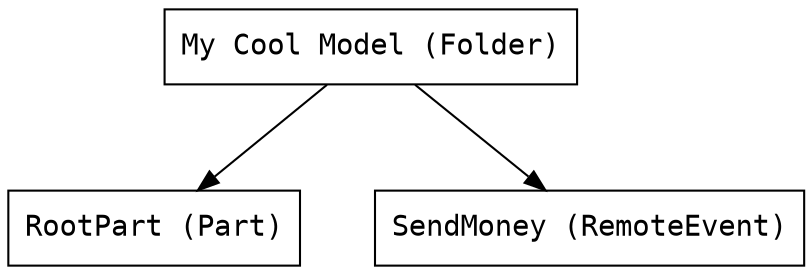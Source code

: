 digraph "Example: JSON Model" {
	graph [
		ranksep = "0.7",
		nodesep = "0.5",
	];
	node [
		fontname = "monospace",
		shape = "record",
	];

	model [label = "My Cool Model (Folder)"]
	root_part [label = "RootPart (Part)"]
	send_money [label = "SendMoney (RemoteEvent)"]

	model -> root_part
	model -> send_money
}